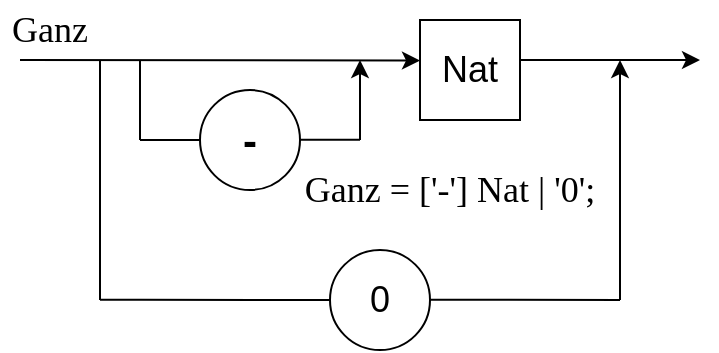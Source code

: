 <mxfile scale="3" border="0">
    <diagram id="QN7Q90oLBmHHzv9UAtEo" name="Page-1">
        <mxGraphModel dx="1171" dy="787" grid="1" gridSize="10" guides="1" tooltips="1" connect="1" arrows="1" fold="1" page="1" pageScale="1" pageWidth="827" pageHeight="1169" math="0" shadow="0">
            <root>
                <mxCell id="0"/>
                <mxCell id="1" parent="0"/>
                <mxCell id="11" value="&lt;font style=&quot;font-size: 18px;&quot; face=&quot;Times New Roman&quot;&gt;Ganz = ['-'] Nat | '0';&lt;/font&gt;" style="text;html=1;strokeColor=none;fillColor=none;align=center;verticalAlign=middle;whiteSpace=wrap;rounded=0;" parent="1" vertex="1">
                    <mxGeometry x="160" y="90" width="150" height="30" as="geometry"/>
                </mxCell>
                <mxCell id="72" style="edgeStyle=none;html=1;exitX=1;exitY=0.5;exitDx=0;exitDy=0;" parent="1" edge="1">
                    <mxGeometry relative="1" as="geometry">
                        <mxPoint x="220" y="40.29" as="targetPoint"/>
                        <mxPoint x="20.0" y="40.0" as="sourcePoint"/>
                    </mxGeometry>
                </mxCell>
                <mxCell id="73" value="&lt;font style=&quot;font-size: 18px;&quot;&gt;Nat&lt;/font&gt;" style="rounded=0;whiteSpace=wrap;html=1;" parent="1" vertex="1">
                    <mxGeometry x="220" y="20" width="50" height="50" as="geometry"/>
                </mxCell>
                <mxCell id="79" value="" style="endArrow=none;html=1;endFill=0;startArrow=classic;startFill=1;" parent="1" edge="1">
                    <mxGeometry width="50" height="50" relative="1" as="geometry">
                        <mxPoint x="360" y="40" as="sourcePoint"/>
                        <mxPoint x="270" y="40" as="targetPoint"/>
                    </mxGeometry>
                </mxCell>
                <mxCell id="84" value="&lt;font style=&quot;font-size: 18px;&quot; face=&quot;Times New Roman&quot;&gt;Ganz&lt;/font&gt;" style="text;html=1;strokeColor=none;fillColor=none;align=center;verticalAlign=middle;whiteSpace=wrap;rounded=0;" parent="1" vertex="1">
                    <mxGeometry x="10" y="10" width="50" height="30" as="geometry"/>
                </mxCell>
                <mxCell id="85" value="" style="endArrow=none;html=1;endFill=0;startArrow=none;startFill=0;" parent="1" edge="1">
                    <mxGeometry width="50" height="50" relative="1" as="geometry">
                        <mxPoint x="80" y="40" as="sourcePoint"/>
                        <mxPoint x="80" y="80" as="targetPoint"/>
                    </mxGeometry>
                </mxCell>
                <mxCell id="86" value="&lt;font style=&quot;font-size: 21px;&quot;&gt;&lt;b&gt;-&lt;/b&gt;&lt;/font&gt;" style="ellipse;whiteSpace=wrap;html=1;aspect=fixed;" parent="1" vertex="1">
                    <mxGeometry x="110" y="55" width="50" height="50" as="geometry"/>
                </mxCell>
                <mxCell id="87" value="" style="endArrow=none;html=1;endFill=0;startArrow=classic;startFill=1;" parent="1" edge="1">
                    <mxGeometry width="50" height="50" relative="1" as="geometry">
                        <mxPoint x="190.0" y="40" as="sourcePoint"/>
                        <mxPoint x="190.0" y="80" as="targetPoint"/>
                    </mxGeometry>
                </mxCell>
                <mxCell id="88" value="" style="endArrow=none;html=1;" parent="1" edge="1">
                    <mxGeometry width="50" height="50" relative="1" as="geometry">
                        <mxPoint x="80" y="80" as="sourcePoint"/>
                        <mxPoint x="110" y="80" as="targetPoint"/>
                        <Array as="points">
                            <mxPoint x="90" y="80"/>
                        </Array>
                    </mxGeometry>
                </mxCell>
                <mxCell id="89" value="" style="endArrow=none;html=1;" parent="1" edge="1">
                    <mxGeometry width="50" height="50" relative="1" as="geometry">
                        <mxPoint x="160" y="79.83" as="sourcePoint"/>
                        <mxPoint x="190" y="79.83" as="targetPoint"/>
                        <Array as="points">
                            <mxPoint x="170" y="79.83"/>
                        </Array>
                    </mxGeometry>
                </mxCell>
                <mxCell id="90" value="" style="endArrow=none;html=1;endFill=0;startArrow=none;startFill=0;" parent="1" edge="1">
                    <mxGeometry width="50" height="50" relative="1" as="geometry">
                        <mxPoint x="60" y="40" as="sourcePoint"/>
                        <mxPoint x="60" y="160" as="targetPoint"/>
                    </mxGeometry>
                </mxCell>
                <mxCell id="91" value="&lt;font style=&quot;font-size: 18px;&quot;&gt;0&lt;/font&gt;" style="ellipse;whiteSpace=wrap;html=1;aspect=fixed;" parent="1" vertex="1">
                    <mxGeometry x="175" y="135" width="50" height="50" as="geometry"/>
                </mxCell>
                <mxCell id="92" value="" style="endArrow=none;html=1;entryX=0;entryY=0.5;entryDx=0;entryDy=0;" parent="1" target="91" edge="1">
                    <mxGeometry width="50" height="50" relative="1" as="geometry">
                        <mxPoint x="60" y="159.83" as="sourcePoint"/>
                        <mxPoint x="90" y="159.83" as="targetPoint"/>
                        <Array as="points">
                            <mxPoint x="70" y="159.83"/>
                        </Array>
                    </mxGeometry>
                </mxCell>
                <mxCell id="93" value="" style="endArrow=none;html=1;" parent="1" edge="1">
                    <mxGeometry width="50" height="50" relative="1" as="geometry">
                        <mxPoint x="225" y="159.83" as="sourcePoint"/>
                        <mxPoint x="320" y="160" as="targetPoint"/>
                        <Array as="points">
                            <mxPoint x="235" y="159.83"/>
                        </Array>
                    </mxGeometry>
                </mxCell>
                <mxCell id="94" value="" style="endArrow=none;html=1;endFill=0;startArrow=classic;startFill=1;" parent="1" edge="1">
                    <mxGeometry width="50" height="50" relative="1" as="geometry">
                        <mxPoint x="320" y="40" as="sourcePoint"/>
                        <mxPoint x="320" y="160" as="targetPoint"/>
                    </mxGeometry>
                </mxCell>
            </root>
        </mxGraphModel>
    </diagram>
</mxfile>